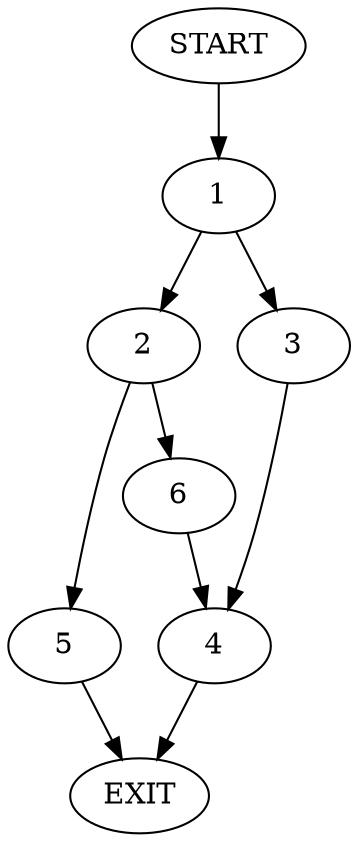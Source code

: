 digraph {
0 [label="START"]
7 [label="EXIT"]
0 -> 1
1 -> 2
1 -> 3
3 -> 4
2 -> 5
2 -> 6
5 -> 7
6 -> 4
4 -> 7
}
